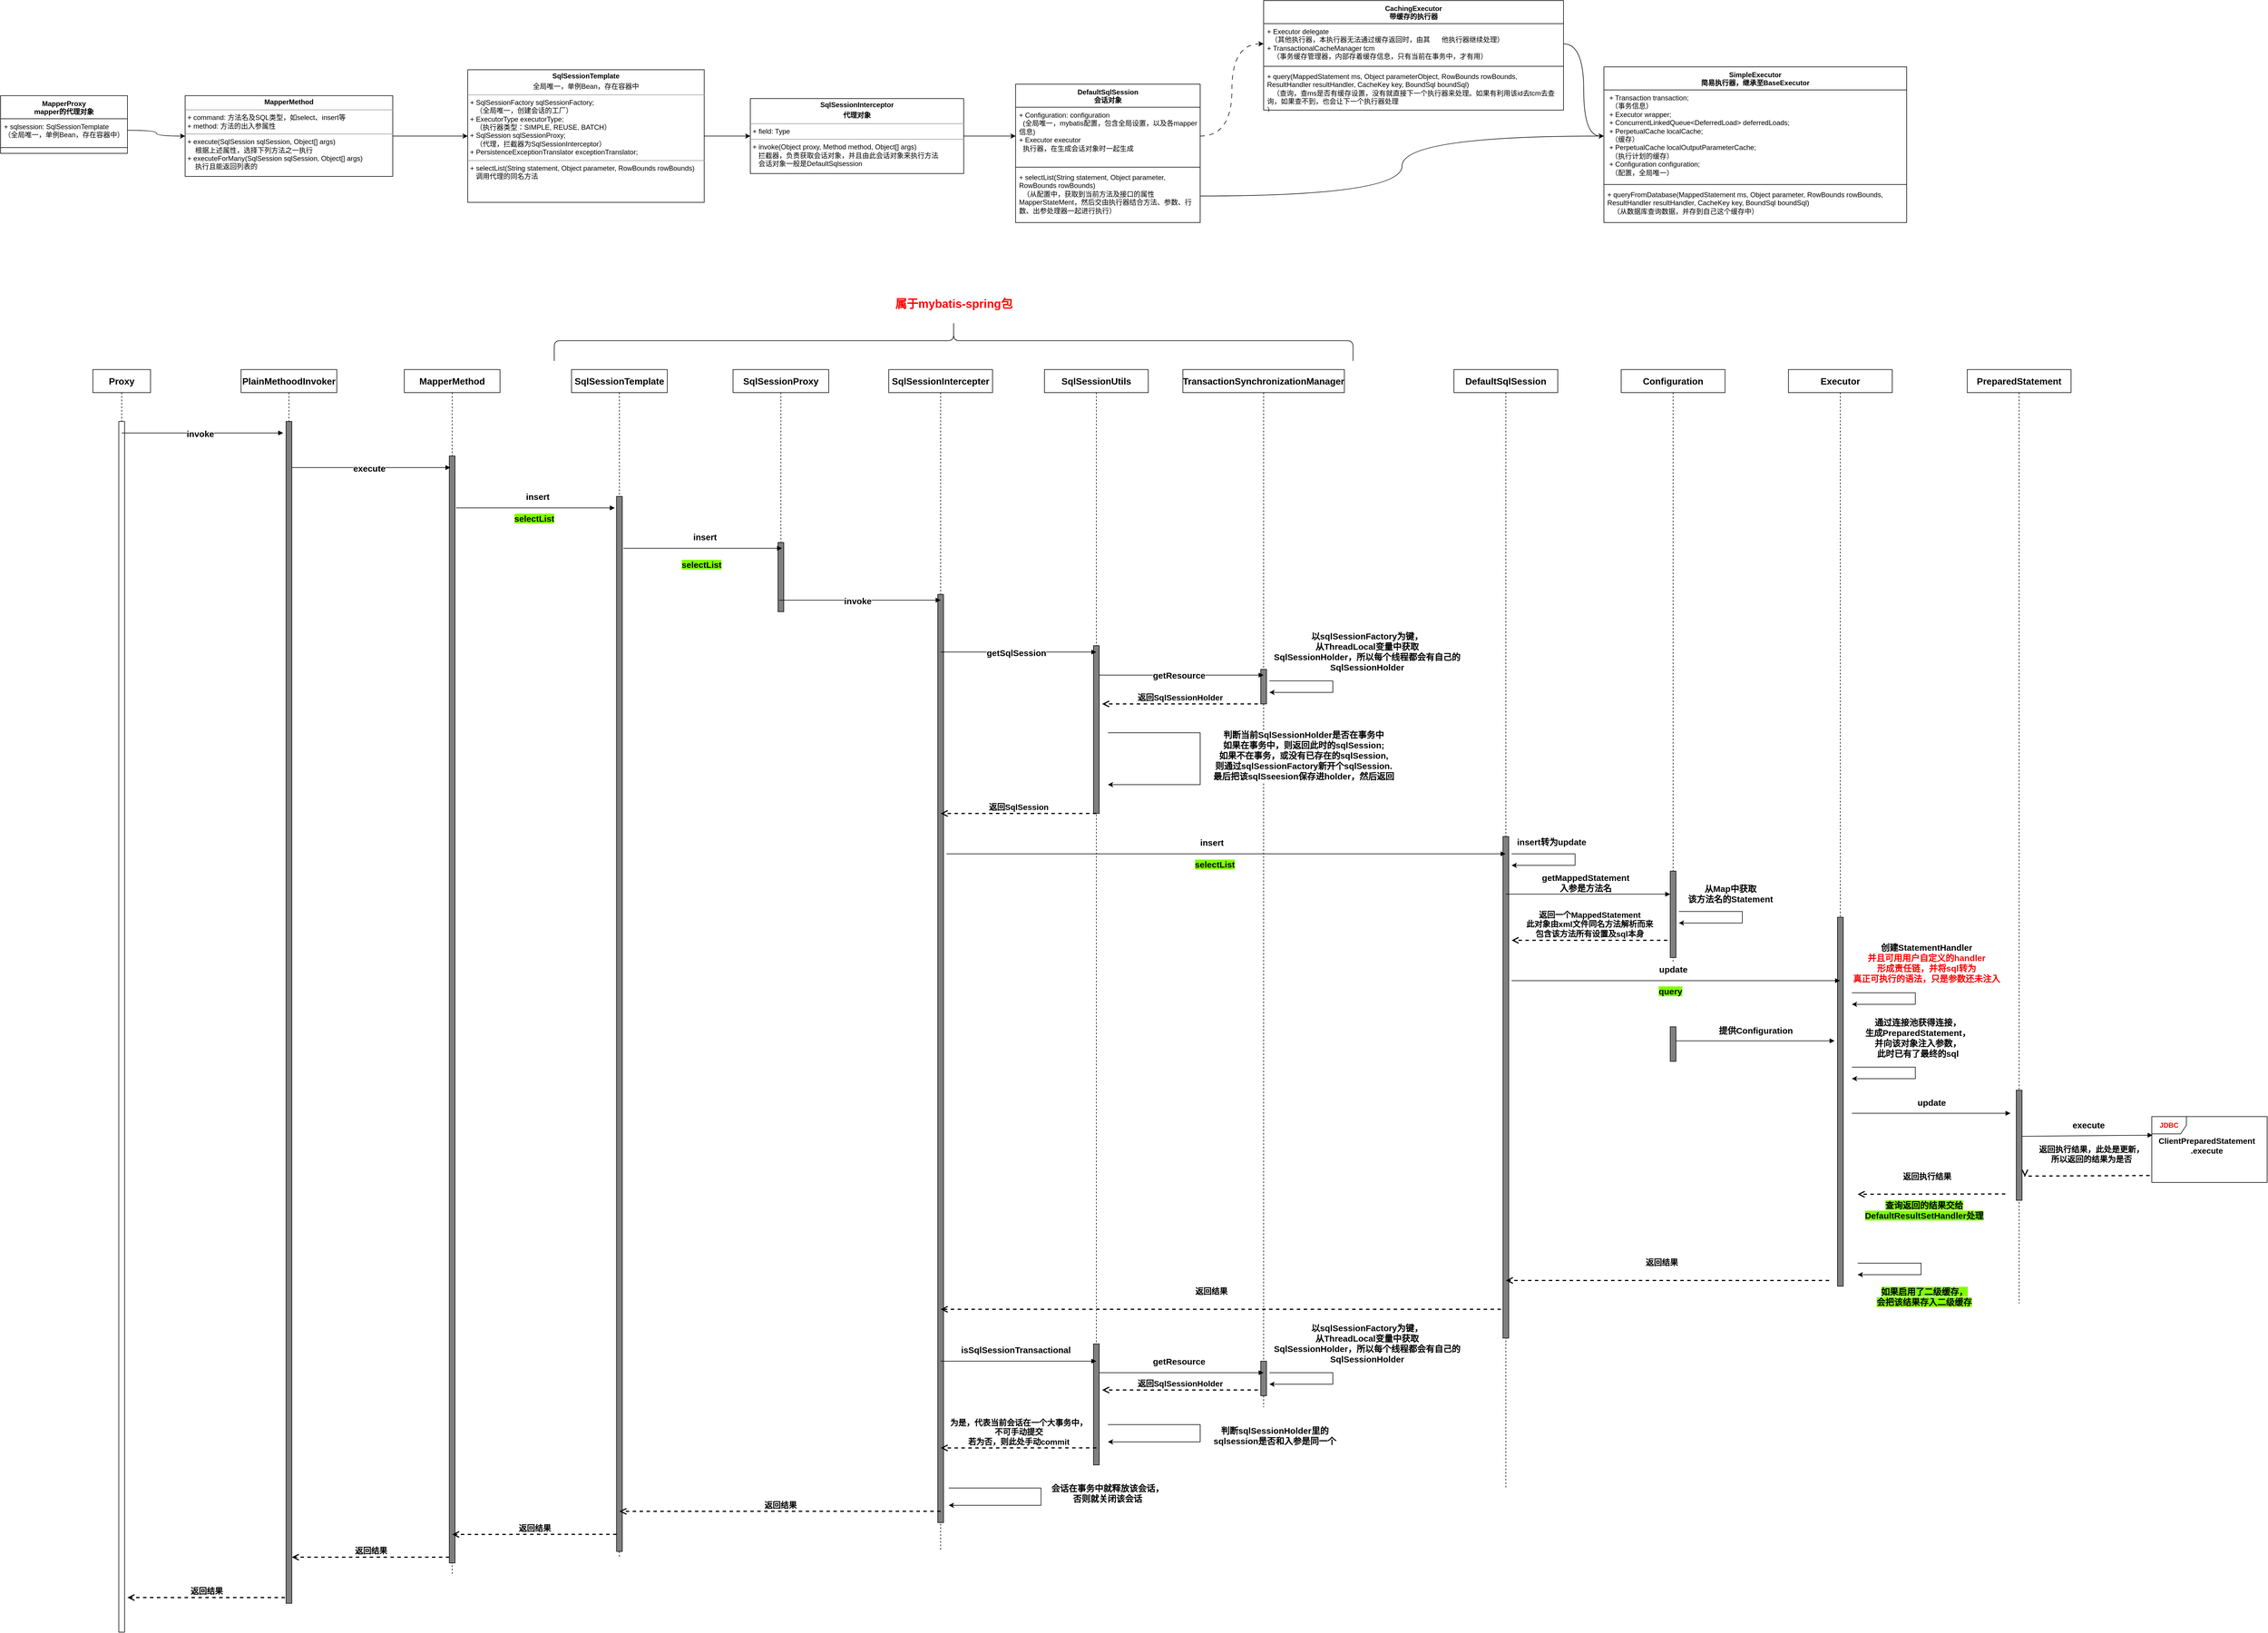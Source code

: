<mxfile version="21.3.8" type="github">
  <diagram name="第 1 页" id="XxPduqaY6AvRVAXRVLeT">
    <mxGraphModel dx="3695" dy="2765" grid="1" gridSize="10" guides="1" tooltips="1" connect="1" arrows="1" fold="1" page="1" pageScale="1" pageWidth="827" pageHeight="1169" math="0" shadow="0">
      <root>
        <mxCell id="0" />
        <mxCell id="1" parent="0" />
        <mxCell id="k7U_-NwJ5NO1i_bqe0lr-13" style="edgeStyle=orthogonalEdgeStyle;rounded=0;orthogonalLoop=1;jettySize=auto;html=1;exitX=1;exitY=0.5;exitDx=0;exitDy=0;entryX=0;entryY=0.5;entryDx=0;entryDy=0;" parent="1" edge="1">
          <mxGeometry relative="1" as="geometry">
            <mxPoint x="2100" y="480" as="targetPoint" />
          </mxGeometry>
        </mxCell>
        <mxCell id="k7U_-NwJ5NO1i_bqe0lr-15" value="MapperProxy&lt;br&gt;mapper的代理对象" style="swimlane;fontStyle=1;align=center;verticalAlign=top;childLayout=stackLayout;horizontal=1;startSize=40;horizontalStack=0;resizeParent=1;resizeParentMax=0;resizeLast=0;collapsible=1;marginBottom=0;whiteSpace=wrap;html=1;" parent="1" vertex="1">
          <mxGeometry x="-150" y="95" width="220" height="100" as="geometry" />
        </mxCell>
        <mxCell id="k7U_-NwJ5NO1i_bqe0lr-16" value="+ sqlsession:&amp;nbsp;SqlSessionTemplate&lt;br&gt;（全局唯一，单例Bean，存在容器中）" style="text;strokeColor=none;fillColor=none;align=left;verticalAlign=top;spacingLeft=4;spacingRight=4;overflow=hidden;rotatable=0;points=[[0,0.5],[1,0.5]];portConstraint=eastwest;whiteSpace=wrap;html=1;" parent="k7U_-NwJ5NO1i_bqe0lr-15" vertex="1">
          <mxGeometry y="40" width="220" height="40" as="geometry" />
        </mxCell>
        <mxCell id="k7U_-NwJ5NO1i_bqe0lr-17" value="" style="line;strokeWidth=1;fillColor=none;align=left;verticalAlign=middle;spacingTop=-1;spacingLeft=3;spacingRight=3;rotatable=0;labelPosition=right;points=[];portConstraint=eastwest;strokeColor=inherit;" parent="k7U_-NwJ5NO1i_bqe0lr-15" vertex="1">
          <mxGeometry y="80" width="220" height="20" as="geometry" />
        </mxCell>
        <mxCell id="ylb18Ezix_Vyf_NCrJ4i-3" style="edgeStyle=orthogonalEdgeStyle;rounded=0;orthogonalLoop=1;jettySize=auto;html=1;exitX=1;exitY=0.5;exitDx=0;exitDy=0;entryX=0;entryY=0.5;entryDx=0;entryDy=0;curved=1;" parent="1" source="k7U_-NwJ5NO1i_bqe0lr-25" target="k7U_-NwJ5NO1i_bqe0lr-26" edge="1">
          <mxGeometry relative="1" as="geometry" />
        </mxCell>
        <mxCell id="k7U_-NwJ5NO1i_bqe0lr-25" value="&lt;p style=&quot;margin:0px;margin-top:4px;text-align:center;&quot;&gt;&lt;b&gt;MapperMethod&lt;/b&gt;&lt;br&gt;&lt;/p&gt;&lt;hr size=&quot;1&quot;&gt;&lt;p style=&quot;margin:0px;margin-left:4px;&quot;&gt;&lt;span style=&quot;background-color: initial;&quot;&gt;+ command: 方法名及SQL类型，如select、insert等&lt;/span&gt;&lt;br&gt;&lt;/p&gt;&lt;p style=&quot;margin:0px;margin-left:4px;&quot;&gt;&lt;span style=&quot;background-color: initial;&quot;&gt;+ method: 方法的出入参属性&lt;/span&gt;&lt;/p&gt;&lt;hr size=&quot;1&quot;&gt;&lt;p style=&quot;margin:0px;margin-left:4px;&quot;&gt;+ execute(SqlSession sqlSession, Object[] args)&lt;/p&gt;&lt;p style=&quot;margin:0px;margin-left:4px;&quot;&gt;&amp;nbsp; &amp;nbsp; 根据上述属性，选择下列方法之一执行&lt;/p&gt;&lt;p style=&quot;margin:0px;margin-left:4px;&quot;&gt;+&amp;nbsp;executeForMany(SqlSession sqlSession, Object[] args)&lt;/p&gt;&lt;p style=&quot;margin:0px;margin-left:4px;&quot;&gt;&amp;nbsp; &amp;nbsp; 执行且能返回列表的&lt;/p&gt;" style="verticalAlign=top;align=left;overflow=fill;fontSize=12;fontFamily=Helvetica;html=1;whiteSpace=wrap;" parent="1" vertex="1">
          <mxGeometry x="170" y="95" width="360" height="140" as="geometry" />
        </mxCell>
        <mxCell id="ylb18Ezix_Vyf_NCrJ4i-4" style="edgeStyle=orthogonalEdgeStyle;rounded=0;orthogonalLoop=1;jettySize=auto;html=1;exitX=1;exitY=0.5;exitDx=0;exitDy=0;entryX=0;entryY=0.5;entryDx=0;entryDy=0;" parent="1" source="k7U_-NwJ5NO1i_bqe0lr-26" target="k7U_-NwJ5NO1i_bqe0lr-31" edge="1">
          <mxGeometry relative="1" as="geometry" />
        </mxCell>
        <mxCell id="k7U_-NwJ5NO1i_bqe0lr-26" value="&lt;p style=&quot;margin:0px;margin-top:4px;text-align:center;&quot;&gt;&lt;b&gt;SqlSessionTemplate&lt;/b&gt;&lt;br&gt;&lt;/p&gt;&lt;p style=&quot;margin:0px;margin-top:4px;text-align:center;&quot;&gt;全局唯一，单例Bean，存在容器中&lt;b&gt;&lt;br&gt;&lt;/b&gt;&lt;/p&gt;&lt;hr size=&quot;1&quot;&gt;&lt;p style=&quot;margin:0px;margin-left:4px;&quot;&gt;+ SqlSessionFactory sqlSessionFactory;&lt;/p&gt;&lt;p style=&quot;margin:0px;margin-left:4px;&quot;&gt;&amp;nbsp; &amp;nbsp;（全局唯一，创建会话的工厂）&lt;/p&gt;&lt;p style=&quot;margin:0px;margin-left:4px;&quot;&gt;+ ExecutorType executorType;&lt;/p&gt;&lt;p style=&quot;margin:0px;margin-left:4px;&quot;&gt;&amp;nbsp; &amp;nbsp;（执行器类型：SIMPLE, REUSE, BATCH）&lt;/p&gt;&lt;p style=&quot;margin:0px;margin-left:4px;&quot;&gt;+ SqlSession sqlSessionProxy;&lt;/p&gt;&lt;p style=&quot;margin:0px;margin-left:4px;&quot;&gt;&amp;nbsp; &amp;nbsp;（代理，拦截器为SqlSessionInterceptor）&lt;/p&gt;&lt;p style=&quot;margin:0px;margin-left:4px;&quot;&gt;+ PersistenceExceptionTranslator exceptionTranslator;&lt;/p&gt;&lt;hr size=&quot;1&quot;&gt;&lt;p style=&quot;margin:0px;margin-left:4px;&quot;&gt;+ selectList(String statement, Object parameter, RowBounds rowBounds)&lt;/p&gt;&lt;p style=&quot;margin:0px;margin-left:4px;&quot;&gt;&amp;nbsp; &amp;nbsp;调用代理的同名方法&lt;/p&gt;" style="verticalAlign=top;align=left;overflow=fill;fontSize=12;fontFamily=Helvetica;html=1;whiteSpace=wrap;" parent="1" vertex="1">
          <mxGeometry x="660" y="50" width="410" height="230" as="geometry" />
        </mxCell>
        <mxCell id="ylb18Ezix_Vyf_NCrJ4i-5" style="edgeStyle=orthogonalEdgeStyle;rounded=0;orthogonalLoop=1;jettySize=auto;html=1;exitX=1;exitY=0.5;exitDx=0;exitDy=0;" parent="1" source="k7U_-NwJ5NO1i_bqe0lr-31" target="k7U_-NwJ5NO1i_bqe0lr-33" edge="1">
          <mxGeometry relative="1" as="geometry" />
        </mxCell>
        <mxCell id="k7U_-NwJ5NO1i_bqe0lr-31" value="&lt;p style=&quot;margin:0px;margin-top:4px;text-align:center;&quot;&gt;&lt;b&gt;SqlSessionInterceptor&lt;/b&gt;&lt;br&gt;&lt;/p&gt;&lt;p style=&quot;margin:0px;margin-top:4px;text-align:center;&quot;&gt;&lt;b&gt;代理对象&lt;/b&gt;&lt;/p&gt;&lt;hr size=&quot;1&quot;&gt;&lt;p style=&quot;margin:0px;margin-left:4px;&quot;&gt;+ field: Type&lt;/p&gt;&lt;hr size=&quot;1&quot;&gt;&lt;p style=&quot;margin:0px;margin-left:4px;&quot;&gt;+ invoke(Object proxy, Method method, Object[] args)&lt;/p&gt;&lt;p style=&quot;margin:0px;margin-left:4px;&quot;&gt;&amp;nbsp; &amp;nbsp;拦截器，负责获取会话对象，并且由此会话对象来执行方法&lt;/p&gt;&lt;p style=&quot;margin:0px;margin-left:4px;&quot;&gt;&amp;nbsp; &amp;nbsp;会话对象一般是DefaultSqlsession&lt;/p&gt;" style="verticalAlign=top;align=left;overflow=fill;fontSize=12;fontFamily=Helvetica;html=1;whiteSpace=wrap;" parent="1" vertex="1">
          <mxGeometry x="1150" y="100" width="370" height="130" as="geometry" />
        </mxCell>
        <mxCell id="k7U_-NwJ5NO1i_bqe0lr-32" value="DefaultSqlSession&lt;br&gt;会话对象" style="swimlane;fontStyle=1;align=center;verticalAlign=top;childLayout=stackLayout;horizontal=1;startSize=40;horizontalStack=0;resizeParent=1;resizeParentMax=0;resizeLast=0;collapsible=1;marginBottom=0;whiteSpace=wrap;html=1;" parent="1" vertex="1">
          <mxGeometry x="1610" y="75" width="320" height="240" as="geometry" />
        </mxCell>
        <mxCell id="k7U_-NwJ5NO1i_bqe0lr-33" value="+ Configuration: configuration&lt;br&gt;&amp;nbsp; (全局唯一，mybatis配置，包含全局设置，以及各mapper 信息)&lt;br&gt;+&amp;nbsp;Executor executor&lt;br&gt;&amp;nbsp; 执行器，在生成会话对象时一起生成" style="text;strokeColor=none;fillColor=none;align=left;verticalAlign=top;spacingLeft=4;spacingRight=4;overflow=hidden;rotatable=0;points=[[0,0.5],[1,0.5]];portConstraint=eastwest;whiteSpace=wrap;html=1;" parent="k7U_-NwJ5NO1i_bqe0lr-32" vertex="1">
          <mxGeometry y="40" width="320" height="100" as="geometry" />
        </mxCell>
        <mxCell id="k7U_-NwJ5NO1i_bqe0lr-34" value="" style="line;strokeWidth=1;fillColor=none;align=left;verticalAlign=middle;spacingTop=-1;spacingLeft=3;spacingRight=3;rotatable=0;labelPosition=right;points=[];portConstraint=eastwest;strokeColor=inherit;" parent="k7U_-NwJ5NO1i_bqe0lr-32" vertex="1">
          <mxGeometry y="140" width="320" height="8" as="geometry" />
        </mxCell>
        <mxCell id="k7U_-NwJ5NO1i_bqe0lr-35" value="+ selectList(String statement, Object parameter, RowBounds rowBounds)&lt;br&gt;&amp;nbsp; （从配置中，获取到当前方法及接口的属性MapperStateMent，然后交由执行器结合方法、参数、行数、出参处理器一起进行执行）" style="text;strokeColor=none;fillColor=none;align=left;verticalAlign=top;spacingLeft=4;spacingRight=4;overflow=hidden;rotatable=0;points=[[0,0.5],[1,0.5]];portConstraint=eastwest;whiteSpace=wrap;html=1;" parent="k7U_-NwJ5NO1i_bqe0lr-32" vertex="1">
          <mxGeometry y="148" width="320" height="92" as="geometry" />
        </mxCell>
        <mxCell id="k7U_-NwJ5NO1i_bqe0lr-36" value="CachingExecutor&lt;br&gt;带缓存的执行器" style="swimlane;fontStyle=1;align=center;verticalAlign=top;childLayout=stackLayout;horizontal=1;startSize=40;horizontalStack=0;resizeParent=1;resizeParentMax=0;resizeLast=0;collapsible=1;marginBottom=0;whiteSpace=wrap;html=1;" parent="1" vertex="1">
          <mxGeometry x="2040" y="-70" width="520" height="190" as="geometry" />
        </mxCell>
        <mxCell id="k7U_-NwJ5NO1i_bqe0lr-37" value="+ Executor delegate&lt;br&gt;&amp;nbsp; （其他执行器，本执行器无法通过缓存返回时，由其&amp;nbsp; &amp;nbsp; &amp;nbsp; 他执行器继续处理）&lt;br&gt;+&amp;nbsp;TransactionalCacheManager tcm&lt;br&gt;&amp;nbsp; &amp;nbsp;（事务缓存管理器，内部存着缓存信息，只有当前在事务中，才有用）" style="text;strokeColor=none;fillColor=none;align=left;verticalAlign=top;spacingLeft=4;spacingRight=4;overflow=hidden;rotatable=0;points=[[0,0.5],[1,0.5]];portConstraint=eastwest;whiteSpace=wrap;html=1;" parent="k7U_-NwJ5NO1i_bqe0lr-36" vertex="1">
          <mxGeometry y="40" width="520" height="70" as="geometry" />
        </mxCell>
        <mxCell id="k7U_-NwJ5NO1i_bqe0lr-38" value="" style="line;strokeWidth=1;fillColor=none;align=left;verticalAlign=middle;spacingTop=-1;spacingLeft=3;spacingRight=3;rotatable=0;labelPosition=right;points=[];portConstraint=eastwest;strokeColor=inherit;" parent="k7U_-NwJ5NO1i_bqe0lr-36" vertex="1">
          <mxGeometry y="110" width="520" height="8" as="geometry" />
        </mxCell>
        <mxCell id="k7U_-NwJ5NO1i_bqe0lr-39" value="+ query(MappedStatement ms, Object parameterObject, RowBounds rowBounds, ResultHandler resultHandler, CacheKey key, BoundSql boundSql)&lt;br&gt;&amp;nbsp; &amp;nbsp;（查询，查ms是否有缓存设置，没有就直接下一个执行器来处理。如果有利用该id去tcm去查询，如果查不到，也会让下一个执行器处理&lt;br&gt;）" style="text;strokeColor=none;fillColor=none;align=left;verticalAlign=top;spacingLeft=4;spacingRight=4;overflow=hidden;rotatable=0;points=[[0,0.5],[1,0.5]];portConstraint=eastwest;whiteSpace=wrap;html=1;" parent="k7U_-NwJ5NO1i_bqe0lr-36" vertex="1">
          <mxGeometry y="118" width="520" height="72" as="geometry" />
        </mxCell>
        <mxCell id="k7U_-NwJ5NO1i_bqe0lr-40" value="SimpleExecutor&lt;br&gt;简易执行器，继承至BaseExecutor" style="swimlane;fontStyle=1;align=center;verticalAlign=top;childLayout=stackLayout;horizontal=1;startSize=40;horizontalStack=0;resizeParent=1;resizeParentMax=0;resizeLast=0;collapsible=1;marginBottom=0;whiteSpace=wrap;html=1;" parent="1" vertex="1">
          <mxGeometry x="2630" y="45" width="525" height="270" as="geometry" />
        </mxCell>
        <mxCell id="k7U_-NwJ5NO1i_bqe0lr-41" value="&lt;div&gt;&amp;nbsp;+ Transaction transaction;&lt;/div&gt;&lt;div&gt;&amp;nbsp; （事务信息）&lt;/div&gt;&lt;div&gt;&amp;nbsp;+ Executor wrapper;&lt;/div&gt;&lt;div&gt;&amp;nbsp;+ ConcurrentLinkedQueue&amp;lt;DeferredLoad&amp;gt; deferredLoads;&lt;/div&gt;&lt;div&gt;&amp;nbsp;+ PerpetualCache localCache;&lt;/div&gt;&lt;div&gt;&amp;nbsp; （缓存）&lt;/div&gt;&lt;div&gt;&amp;nbsp;+ PerpetualCache localOutputParameterCache;&lt;/div&gt;&lt;div&gt;&amp;nbsp; （执行计划的缓存）&lt;/div&gt;&lt;div&gt;&amp;nbsp;+ Configuration configuration;&lt;/div&gt;&lt;div&gt;&amp;nbsp; （配置，全局唯一）&lt;/div&gt;" style="text;strokeColor=none;fillColor=none;align=left;verticalAlign=top;spacingLeft=4;spacingRight=4;overflow=hidden;rotatable=0;points=[[0,0.5],[1,0.5]];portConstraint=eastwest;whiteSpace=wrap;html=1;" parent="k7U_-NwJ5NO1i_bqe0lr-40" vertex="1">
          <mxGeometry y="40" width="525" height="160" as="geometry" />
        </mxCell>
        <mxCell id="k7U_-NwJ5NO1i_bqe0lr-42" value="" style="line;strokeWidth=1;fillColor=none;align=left;verticalAlign=middle;spacingTop=-1;spacingLeft=3;spacingRight=3;rotatable=0;labelPosition=right;points=[];portConstraint=eastwest;strokeColor=inherit;" parent="k7U_-NwJ5NO1i_bqe0lr-40" vertex="1">
          <mxGeometry y="200" width="525" height="8" as="geometry" />
        </mxCell>
        <mxCell id="k7U_-NwJ5NO1i_bqe0lr-43" value="+ queryFromDatabase(MappedStatement ms, Object parameter, RowBounds rowBounds, ResultHandler resultHandler, CacheKey key, BoundSql boundSql)&lt;br&gt;&amp;nbsp; &amp;nbsp;（从数据库查询数据，并存到自己这个缓存中）" style="text;strokeColor=none;fillColor=none;align=left;verticalAlign=top;spacingLeft=4;spacingRight=4;overflow=hidden;rotatable=0;points=[[0,0.5],[1,0.5]];portConstraint=eastwest;whiteSpace=wrap;html=1;" parent="k7U_-NwJ5NO1i_bqe0lr-40" vertex="1">
          <mxGeometry y="208" width="525" height="62" as="geometry" />
        </mxCell>
        <mxCell id="qiZOSL3Y7ibra8DdlLck-3" style="edgeStyle=orthogonalEdgeStyle;rounded=0;orthogonalLoop=1;jettySize=auto;html=1;exitX=1;exitY=0.5;exitDx=0;exitDy=0;entryX=0;entryY=0.5;entryDx=0;entryDy=0;curved=1;dashed=1;dashPattern=8 8;" parent="1" source="k7U_-NwJ5NO1i_bqe0lr-33" target="k7U_-NwJ5NO1i_bqe0lr-37" edge="1">
          <mxGeometry relative="1" as="geometry" />
        </mxCell>
        <mxCell id="qiZOSL3Y7ibra8DdlLck-4" style="edgeStyle=orthogonalEdgeStyle;rounded=0;orthogonalLoop=1;jettySize=auto;html=1;exitX=1;exitY=0.5;exitDx=0;exitDy=0;entryX=0;entryY=0.5;entryDx=0;entryDy=0;curved=1;" parent="1" source="k7U_-NwJ5NO1i_bqe0lr-37" target="k7U_-NwJ5NO1i_bqe0lr-41" edge="1">
          <mxGeometry relative="1" as="geometry" />
        </mxCell>
        <mxCell id="qiZOSL3Y7ibra8DdlLck-5" style="edgeStyle=orthogonalEdgeStyle;rounded=0;orthogonalLoop=1;jettySize=auto;html=1;exitX=1;exitY=0.5;exitDx=0;exitDy=0;entryX=0;entryY=0.5;entryDx=0;entryDy=0;curved=1;" parent="1" source="k7U_-NwJ5NO1i_bqe0lr-35" target="k7U_-NwJ5NO1i_bqe0lr-41" edge="1">
          <mxGeometry relative="1" as="geometry" />
        </mxCell>
        <mxCell id="ylb18Ezix_Vyf_NCrJ4i-2" style="edgeStyle=orthogonalEdgeStyle;rounded=0;orthogonalLoop=1;jettySize=auto;html=1;exitX=1;exitY=0.5;exitDx=0;exitDy=0;curved=1;" parent="1" source="k7U_-NwJ5NO1i_bqe0lr-16" target="k7U_-NwJ5NO1i_bqe0lr-25" edge="1">
          <mxGeometry relative="1" as="geometry" />
        </mxCell>
        <mxCell id="okTU5aBYXH2kTemt8B79-8" value="&lt;font style=&quot;font-size: 16px;&quot;&gt;&lt;b&gt;PlainMethoodInvoker&lt;/b&gt;&lt;/font&gt;" style="shape=umlLifeline;perimeter=lifelinePerimeter;whiteSpace=wrap;html=1;container=1;dropTarget=0;collapsible=0;recursiveResize=0;outlineConnect=0;portConstraint=eastwest;newEdgeStyle={&quot;edgeStyle&quot;:&quot;elbowEdgeStyle&quot;,&quot;elbow&quot;:&quot;vertical&quot;,&quot;curved&quot;:0,&quot;rounded&quot;:0};" vertex="1" parent="1">
          <mxGeometry x="267" y="570" width="166" height="2140" as="geometry" />
        </mxCell>
        <mxCell id="okTU5aBYXH2kTemt8B79-9" value="" style="html=1;points=[];perimeter=orthogonalPerimeter;outlineConnect=0;targetShapes=umlLifeline;portConstraint=eastwest;newEdgeStyle={&quot;edgeStyle&quot;:&quot;elbowEdgeStyle&quot;,&quot;elbow&quot;:&quot;vertical&quot;,&quot;curved&quot;:0,&quot;rounded&quot;:0};fillColor=#808080;" vertex="1" parent="okTU5aBYXH2kTemt8B79-8">
          <mxGeometry x="78" y="90" width="10" height="2050" as="geometry" />
        </mxCell>
        <mxCell id="okTU5aBYXH2kTemt8B79-10" value="&lt;b&gt;&lt;font style=&quot;font-size: 16px;&quot;&gt;Proxy&lt;/font&gt;&lt;/b&gt;" style="shape=umlLifeline;perimeter=lifelinePerimeter;whiteSpace=wrap;html=1;container=1;dropTarget=0;collapsible=0;recursiveResize=0;outlineConnect=0;portConstraint=eastwest;newEdgeStyle={&quot;edgeStyle&quot;:&quot;elbowEdgeStyle&quot;,&quot;elbow&quot;:&quot;vertical&quot;,&quot;curved&quot;:0,&quot;rounded&quot;:0};" vertex="1" parent="1">
          <mxGeometry x="10" y="570" width="100" height="2190" as="geometry" />
        </mxCell>
        <mxCell id="okTU5aBYXH2kTemt8B79-11" value="" style="html=1;points=[];perimeter=orthogonalPerimeter;outlineConnect=0;targetShapes=umlLifeline;portConstraint=eastwest;newEdgeStyle={&quot;edgeStyle&quot;:&quot;elbowEdgeStyle&quot;,&quot;elbow&quot;:&quot;vertical&quot;,&quot;curved&quot;:0,&quot;rounded&quot;:0};" vertex="1" parent="okTU5aBYXH2kTemt8B79-10">
          <mxGeometry x="45" y="90" width="10" height="2100" as="geometry" />
        </mxCell>
        <mxCell id="okTU5aBYXH2kTemt8B79-12" value="" style="html=1;verticalAlign=bottom;labelBackgroundColor=none;endArrow=block;endFill=1;rounded=0;fontSize=15;" edge="1" parent="1">
          <mxGeometry width="160" relative="1" as="geometry">
            <mxPoint x="60" y="680" as="sourcePoint" />
            <mxPoint x="340" y="680" as="targetPoint" />
          </mxGeometry>
        </mxCell>
        <mxCell id="okTU5aBYXH2kTemt8B79-13" value="invoke" style="edgeLabel;html=1;align=center;verticalAlign=middle;resizable=0;points=[];fontSize=15;fontStyle=1" vertex="1" connectable="0" parent="okTU5aBYXH2kTemt8B79-12">
          <mxGeometry x="-0.074" y="-1" relative="1" as="geometry">
            <mxPoint x="6" as="offset" />
          </mxGeometry>
        </mxCell>
        <mxCell id="okTU5aBYXH2kTemt8B79-14" value="&lt;font style=&quot;font-size: 16px;&quot;&gt;&lt;b&gt;MapperMethod&lt;/b&gt;&lt;/font&gt;" style="shape=umlLifeline;perimeter=lifelinePerimeter;whiteSpace=wrap;html=1;container=1;dropTarget=0;collapsible=0;recursiveResize=0;outlineConnect=0;portConstraint=eastwest;newEdgeStyle={&quot;edgeStyle&quot;:&quot;elbowEdgeStyle&quot;,&quot;elbow&quot;:&quot;vertical&quot;,&quot;curved&quot;:0,&quot;rounded&quot;:0};" vertex="1" parent="1">
          <mxGeometry x="550" y="570" width="166" height="2090" as="geometry" />
        </mxCell>
        <mxCell id="okTU5aBYXH2kTemt8B79-15" value="" style="html=1;points=[];perimeter=orthogonalPerimeter;outlineConnect=0;targetShapes=umlLifeline;portConstraint=eastwest;newEdgeStyle={&quot;edgeStyle&quot;:&quot;elbowEdgeStyle&quot;,&quot;elbow&quot;:&quot;vertical&quot;,&quot;curved&quot;:0,&quot;rounded&quot;:0};fillColor=#808080;" vertex="1" parent="okTU5aBYXH2kTemt8B79-14">
          <mxGeometry x="78" y="150" width="10" height="1920" as="geometry" />
        </mxCell>
        <mxCell id="okTU5aBYXH2kTemt8B79-16" value="" style="html=1;verticalAlign=bottom;labelBackgroundColor=none;endArrow=block;endFill=1;rounded=0;fontSize=15;" edge="1" parent="1">
          <mxGeometry width="160" relative="1" as="geometry">
            <mxPoint x="355" y="740" as="sourcePoint" />
            <mxPoint x="630" y="740" as="targetPoint" />
          </mxGeometry>
        </mxCell>
        <mxCell id="okTU5aBYXH2kTemt8B79-17" value="execute" style="edgeLabel;html=1;align=center;verticalAlign=middle;resizable=0;points=[];fontSize=15;fontStyle=1" vertex="1" connectable="0" parent="okTU5aBYXH2kTemt8B79-16">
          <mxGeometry x="-0.074" y="-1" relative="1" as="geometry">
            <mxPoint x="6" as="offset" />
          </mxGeometry>
        </mxCell>
        <mxCell id="okTU5aBYXH2kTemt8B79-18" value="&lt;font style=&quot;font-size: 16px;&quot;&gt;&lt;b&gt;SqlSessionTemplate&lt;/b&gt;&lt;/font&gt;" style="shape=umlLifeline;perimeter=lifelinePerimeter;whiteSpace=wrap;html=1;container=1;dropTarget=0;collapsible=0;recursiveResize=0;outlineConnect=0;portConstraint=eastwest;newEdgeStyle={&quot;edgeStyle&quot;:&quot;elbowEdgeStyle&quot;,&quot;elbow&quot;:&quot;vertical&quot;,&quot;curved&quot;:0,&quot;rounded&quot;:0};" vertex="1" parent="1">
          <mxGeometry x="840" y="570" width="166" height="2060" as="geometry" />
        </mxCell>
        <mxCell id="okTU5aBYXH2kTemt8B79-19" value="" style="html=1;points=[];perimeter=orthogonalPerimeter;outlineConnect=0;targetShapes=umlLifeline;portConstraint=eastwest;newEdgeStyle={&quot;edgeStyle&quot;:&quot;elbowEdgeStyle&quot;,&quot;elbow&quot;:&quot;vertical&quot;,&quot;curved&quot;:0,&quot;rounded&quot;:0};fillColor=#808080;" vertex="1" parent="okTU5aBYXH2kTemt8B79-18">
          <mxGeometry x="78" y="220" width="10" height="1830" as="geometry" />
        </mxCell>
        <mxCell id="okTU5aBYXH2kTemt8B79-20" value="" style="html=1;verticalAlign=bottom;labelBackgroundColor=none;endArrow=block;endFill=1;rounded=0;fontSize=15;" edge="1" parent="1">
          <mxGeometry width="160" relative="1" as="geometry">
            <mxPoint x="640" y="810" as="sourcePoint" />
            <mxPoint x="915" y="810" as="targetPoint" />
          </mxGeometry>
        </mxCell>
        <mxCell id="okTU5aBYXH2kTemt8B79-21" value="insert" style="edgeLabel;html=1;align=center;verticalAlign=middle;resizable=0;points=[];fontSize=15;fontStyle=1" vertex="1" connectable="0" parent="okTU5aBYXH2kTemt8B79-20">
          <mxGeometry x="-0.074" y="-1" relative="1" as="geometry">
            <mxPoint x="13" y="-21" as="offset" />
          </mxGeometry>
        </mxCell>
        <mxCell id="okTU5aBYXH2kTemt8B79-22" value="&lt;font style=&quot;font-size: 16px;&quot;&gt;&lt;b&gt;SqlSessionProxy&lt;/b&gt;&lt;/font&gt;" style="shape=umlLifeline;perimeter=lifelinePerimeter;whiteSpace=wrap;html=1;container=1;dropTarget=0;collapsible=0;recursiveResize=0;outlineConnect=0;portConstraint=eastwest;newEdgeStyle={&quot;edgeStyle&quot;:&quot;elbowEdgeStyle&quot;,&quot;elbow&quot;:&quot;vertical&quot;,&quot;curved&quot;:0,&quot;rounded&quot;:0};" vertex="1" parent="1">
          <mxGeometry x="1120" y="570" width="166" height="420" as="geometry" />
        </mxCell>
        <mxCell id="okTU5aBYXH2kTemt8B79-23" value="" style="html=1;points=[];perimeter=orthogonalPerimeter;outlineConnect=0;targetShapes=umlLifeline;portConstraint=eastwest;newEdgeStyle={&quot;edgeStyle&quot;:&quot;elbowEdgeStyle&quot;,&quot;elbow&quot;:&quot;vertical&quot;,&quot;curved&quot;:0,&quot;rounded&quot;:0};fillColor=#808080;" vertex="1" parent="okTU5aBYXH2kTemt8B79-22">
          <mxGeometry x="78" y="300" width="10" height="120" as="geometry" />
        </mxCell>
        <mxCell id="okTU5aBYXH2kTemt8B79-24" value="" style="html=1;verticalAlign=bottom;labelBackgroundColor=none;endArrow=block;endFill=1;rounded=0;fontSize=15;" edge="1" parent="1">
          <mxGeometry width="160" relative="1" as="geometry">
            <mxPoint x="930" y="880" as="sourcePoint" />
            <mxPoint x="1205" y="880" as="targetPoint" />
          </mxGeometry>
        </mxCell>
        <mxCell id="okTU5aBYXH2kTemt8B79-25" value="insert" style="edgeLabel;html=1;align=center;verticalAlign=middle;resizable=0;points=[];fontSize=15;fontStyle=1" vertex="1" connectable="0" parent="okTU5aBYXH2kTemt8B79-24">
          <mxGeometry x="-0.074" y="-1" relative="1" as="geometry">
            <mxPoint x="13" y="-21" as="offset" />
          </mxGeometry>
        </mxCell>
        <mxCell id="okTU5aBYXH2kTemt8B79-26" value="&lt;font style=&quot;font-size: 16px;&quot;&gt;&lt;b&gt;SqlSessionIntercepter&lt;/b&gt;&lt;/font&gt;" style="shape=umlLifeline;perimeter=lifelinePerimeter;whiteSpace=wrap;html=1;container=1;dropTarget=0;collapsible=0;recursiveResize=0;outlineConnect=0;portConstraint=eastwest;newEdgeStyle={&quot;edgeStyle&quot;:&quot;elbowEdgeStyle&quot;,&quot;elbow&quot;:&quot;vertical&quot;,&quot;curved&quot;:0,&quot;rounded&quot;:0};" vertex="1" parent="1">
          <mxGeometry x="1390" y="570" width="180" height="2050" as="geometry" />
        </mxCell>
        <mxCell id="okTU5aBYXH2kTemt8B79-27" value="" style="html=1;points=[];perimeter=orthogonalPerimeter;outlineConnect=0;targetShapes=umlLifeline;portConstraint=eastwest;newEdgeStyle={&quot;edgeStyle&quot;:&quot;elbowEdgeStyle&quot;,&quot;elbow&quot;:&quot;vertical&quot;,&quot;curved&quot;:0,&quot;rounded&quot;:0};fillColor=#808080;" vertex="1" parent="okTU5aBYXH2kTemt8B79-26">
          <mxGeometry x="85" y="390" width="10" height="1610" as="geometry" />
        </mxCell>
        <mxCell id="okTU5aBYXH2kTemt8B79-28" value="" style="html=1;verticalAlign=bottom;labelBackgroundColor=none;endArrow=block;endFill=1;rounded=0;fontSize=15;" edge="1" parent="1">
          <mxGeometry width="160" relative="1" as="geometry">
            <mxPoint x="1200" y="970" as="sourcePoint" />
            <mxPoint x="1480" y="970" as="targetPoint" />
          </mxGeometry>
        </mxCell>
        <mxCell id="okTU5aBYXH2kTemt8B79-29" value="invoke" style="edgeLabel;html=1;align=center;verticalAlign=middle;resizable=0;points=[];fontSize=15;fontStyle=1" vertex="1" connectable="0" parent="okTU5aBYXH2kTemt8B79-28">
          <mxGeometry x="-0.074" y="-1" relative="1" as="geometry">
            <mxPoint x="6" as="offset" />
          </mxGeometry>
        </mxCell>
        <mxCell id="okTU5aBYXH2kTemt8B79-30" value="&lt;font style=&quot;font-size: 16px;&quot;&gt;&lt;b&gt;SqlSessionUtils&lt;/b&gt;&lt;/font&gt;" style="shape=umlLifeline;perimeter=lifelinePerimeter;whiteSpace=wrap;html=1;container=1;dropTarget=0;collapsible=0;recursiveResize=0;outlineConnect=0;portConstraint=eastwest;newEdgeStyle={&quot;edgeStyle&quot;:&quot;elbowEdgeStyle&quot;,&quot;elbow&quot;:&quot;vertical&quot;,&quot;curved&quot;:0,&quot;rounded&quot;:0};" vertex="1" parent="1">
          <mxGeometry x="1660" y="570" width="180" height="1900" as="geometry" />
        </mxCell>
        <mxCell id="okTU5aBYXH2kTemt8B79-31" value="" style="html=1;points=[];perimeter=orthogonalPerimeter;outlineConnect=0;targetShapes=umlLifeline;portConstraint=eastwest;newEdgeStyle={&quot;edgeStyle&quot;:&quot;elbowEdgeStyle&quot;,&quot;elbow&quot;:&quot;vertical&quot;,&quot;curved&quot;:0,&quot;rounded&quot;:0};fillColor=#808080;" vertex="1" parent="okTU5aBYXH2kTemt8B79-30">
          <mxGeometry x="85" y="479" width="10" height="291" as="geometry" />
        </mxCell>
        <mxCell id="okTU5aBYXH2kTemt8B79-95" value="" style="html=1;points=[];perimeter=orthogonalPerimeter;outlineConnect=0;targetShapes=umlLifeline;portConstraint=eastwest;newEdgeStyle={&quot;edgeStyle&quot;:&quot;elbowEdgeStyle&quot;,&quot;elbow&quot;:&quot;vertical&quot;,&quot;curved&quot;:0,&quot;rounded&quot;:0};fillColor=#808080;" vertex="1" parent="okTU5aBYXH2kTemt8B79-30">
          <mxGeometry x="85" y="1690" width="10" height="210" as="geometry" />
        </mxCell>
        <mxCell id="okTU5aBYXH2kTemt8B79-32" value="" style="html=1;verticalAlign=bottom;labelBackgroundColor=none;endArrow=block;endFill=1;rounded=0;fontSize=15;" edge="1" parent="1">
          <mxGeometry width="160" relative="1" as="geometry">
            <mxPoint x="1480" y="1060" as="sourcePoint" />
            <mxPoint x="1750" y="1060" as="targetPoint" />
          </mxGeometry>
        </mxCell>
        <mxCell id="okTU5aBYXH2kTemt8B79-33" value="getSqlSession" style="edgeLabel;html=1;align=center;verticalAlign=middle;resizable=0;points=[];fontSize=15;fontStyle=1" vertex="1" connectable="0" parent="okTU5aBYXH2kTemt8B79-32">
          <mxGeometry x="-0.074" y="-1" relative="1" as="geometry">
            <mxPoint x="6" as="offset" />
          </mxGeometry>
        </mxCell>
        <mxCell id="okTU5aBYXH2kTemt8B79-34" value="&lt;font style=&quot;font-size: 16px;&quot;&gt;&lt;b&gt;TransactionSynchronizationManager&lt;/b&gt;&lt;/font&gt;" style="shape=umlLifeline;perimeter=lifelinePerimeter;whiteSpace=wrap;html=1;container=1;dropTarget=0;collapsible=0;recursiveResize=0;outlineConnect=0;portConstraint=eastwest;newEdgeStyle={&quot;edgeStyle&quot;:&quot;elbowEdgeStyle&quot;,&quot;elbow&quot;:&quot;vertical&quot;,&quot;curved&quot;:0,&quot;rounded&quot;:0};" vertex="1" parent="1">
          <mxGeometry x="1900" y="570" width="280" height="1800" as="geometry" />
        </mxCell>
        <mxCell id="okTU5aBYXH2kTemt8B79-35" value="" style="html=1;points=[];perimeter=orthogonalPerimeter;outlineConnect=0;targetShapes=umlLifeline;portConstraint=eastwest;newEdgeStyle={&quot;edgeStyle&quot;:&quot;elbowEdgeStyle&quot;,&quot;elbow&quot;:&quot;vertical&quot;,&quot;curved&quot;:0,&quot;rounded&quot;:0};fillColor=#808080;" vertex="1" parent="okTU5aBYXH2kTemt8B79-34">
          <mxGeometry x="135" y="520" width="10" height="60" as="geometry" />
        </mxCell>
        <mxCell id="okTU5aBYXH2kTemt8B79-99" value="" style="html=1;points=[];perimeter=orthogonalPerimeter;outlineConnect=0;targetShapes=umlLifeline;portConstraint=eastwest;newEdgeStyle={&quot;edgeStyle&quot;:&quot;elbowEdgeStyle&quot;,&quot;elbow&quot;:&quot;vertical&quot;,&quot;curved&quot;:0,&quot;rounded&quot;:0};fillColor=#808080;" vertex="1" parent="okTU5aBYXH2kTemt8B79-34">
          <mxGeometry x="135" y="1720" width="10" height="60" as="geometry" />
        </mxCell>
        <mxCell id="okTU5aBYXH2kTemt8B79-36" value="" style="html=1;verticalAlign=bottom;labelBackgroundColor=none;endArrow=block;endFill=1;rounded=0;fontSize=15;" edge="1" parent="1" source="okTU5aBYXH2kTemt8B79-31">
          <mxGeometry width="160" relative="1" as="geometry">
            <mxPoint x="1770" y="1100" as="sourcePoint" />
            <mxPoint x="2040" y="1100" as="targetPoint" />
          </mxGeometry>
        </mxCell>
        <mxCell id="okTU5aBYXH2kTemt8B79-37" value="getResource" style="edgeLabel;html=1;align=center;verticalAlign=middle;resizable=0;points=[];fontSize=15;fontStyle=1" vertex="1" connectable="0" parent="okTU5aBYXH2kTemt8B79-36">
          <mxGeometry x="-0.074" y="-1" relative="1" as="geometry">
            <mxPoint x="6" y="-1" as="offset" />
          </mxGeometry>
        </mxCell>
        <mxCell id="okTU5aBYXH2kTemt8B79-40" value="" style="endArrow=classic;html=1;rounded=0;" edge="1" parent="1">
          <mxGeometry width="50" height="50" relative="1" as="geometry">
            <mxPoint x="2050" y="1110" as="sourcePoint" />
            <mxPoint x="2050" y="1130" as="targetPoint" />
            <Array as="points">
              <mxPoint x="2160" y="1110" />
              <mxPoint x="2160" y="1130" />
            </Array>
          </mxGeometry>
        </mxCell>
        <mxCell id="okTU5aBYXH2kTemt8B79-41" value="以sqlSessionFactory为键，&lt;br&gt;从ThreadLocal变量中获取&lt;br&gt;SqlSessionHolder，所以每个线程都会有自己的&lt;br&gt;SqlSessionHolder" style="edgeLabel;html=1;align=center;verticalAlign=middle;resizable=0;points=[];fontSize=15;fontStyle=1" vertex="1" connectable="0" parent="1">
          <mxGeometry x="2200" y="1020" as="geometry">
            <mxPoint x="19" y="39" as="offset" />
          </mxGeometry>
        </mxCell>
        <mxCell id="okTU5aBYXH2kTemt8B79-42" value="&lt;font style=&quot;font-size: 14px;&quot;&gt;&lt;b&gt;返回SqlSessionHolder&lt;/b&gt;&lt;/font&gt;" style="html=1;verticalAlign=bottom;endArrow=open;dashed=1;endSize=8;edgeStyle=elbowEdgeStyle;elbow=vertical;curved=0;rounded=0;fontSize=12;strokeWidth=2;" edge="1" parent="1">
          <mxGeometry relative="1" as="geometry">
            <mxPoint x="2030" y="1150" as="sourcePoint" />
            <mxPoint x="1760" y="1150" as="targetPoint" />
          </mxGeometry>
        </mxCell>
        <mxCell id="okTU5aBYXH2kTemt8B79-44" value="判断当前SqlSessionHolder是否在事务中&lt;br&gt;如果在事务中，则返回此时的sqlSession;&lt;br&gt;如果不在事务，或没有已存在的sqlSession,&lt;br&gt;则通过sqlSessionFactory新开个sqlSession.&lt;br&gt;最后把该sqlSseesion保存进holder，然后返回" style="edgeLabel;html=1;align=center;verticalAlign=middle;resizable=0;points=[];fontSize=15;fontStyle=1" vertex="1" connectable="0" parent="1">
          <mxGeometry x="2090" y="1200" as="geometry">
            <mxPoint x="19" y="39" as="offset" />
          </mxGeometry>
        </mxCell>
        <mxCell id="okTU5aBYXH2kTemt8B79-45" value="" style="endArrow=classic;html=1;rounded=0;" edge="1" parent="1">
          <mxGeometry width="50" height="50" relative="1" as="geometry">
            <mxPoint x="1770" y="1200" as="sourcePoint" />
            <mxPoint x="1770" y="1290" as="targetPoint" />
            <Array as="points">
              <mxPoint x="1930" y="1200" />
              <mxPoint x="1930" y="1290" />
            </Array>
          </mxGeometry>
        </mxCell>
        <mxCell id="okTU5aBYXH2kTemt8B79-47" value="&lt;font style=&quot;font-size: 14px;&quot;&gt;&lt;b&gt;返回SqlSession&lt;/b&gt;&lt;/font&gt;" style="html=1;verticalAlign=bottom;endArrow=open;dashed=1;endSize=8;edgeStyle=elbowEdgeStyle;elbow=vertical;curved=0;rounded=0;fontSize=12;strokeWidth=2;" edge="1" parent="1">
          <mxGeometry relative="1" as="geometry">
            <mxPoint x="1750" y="1340" as="sourcePoint" />
            <mxPoint x="1480" y="1340" as="targetPoint" />
          </mxGeometry>
        </mxCell>
        <mxCell id="okTU5aBYXH2kTemt8B79-48" value="&lt;font style=&quot;font-size: 16px;&quot;&gt;&lt;b&gt;DefaultSqlSession&lt;/b&gt;&lt;/font&gt;" style="shape=umlLifeline;perimeter=lifelinePerimeter;whiteSpace=wrap;html=1;container=1;dropTarget=0;collapsible=0;recursiveResize=0;outlineConnect=0;portConstraint=eastwest;newEdgeStyle={&quot;edgeStyle&quot;:&quot;elbowEdgeStyle&quot;,&quot;elbow&quot;:&quot;vertical&quot;,&quot;curved&quot;:0,&quot;rounded&quot;:0};" vertex="1" parent="1">
          <mxGeometry x="2370" y="570" width="180" height="1940" as="geometry" />
        </mxCell>
        <mxCell id="okTU5aBYXH2kTemt8B79-49" value="" style="html=1;points=[];perimeter=orthogonalPerimeter;outlineConnect=0;targetShapes=umlLifeline;portConstraint=eastwest;newEdgeStyle={&quot;edgeStyle&quot;:&quot;elbowEdgeStyle&quot;,&quot;elbow&quot;:&quot;vertical&quot;,&quot;curved&quot;:0,&quot;rounded&quot;:0};fillColor=#808080;" vertex="1" parent="okTU5aBYXH2kTemt8B79-48">
          <mxGeometry x="85" y="810" width="10" height="870" as="geometry" />
        </mxCell>
        <mxCell id="okTU5aBYXH2kTemt8B79-50" value="" style="html=1;verticalAlign=bottom;labelBackgroundColor=none;endArrow=block;endFill=1;rounded=0;fontSize=15;" edge="1" parent="1" target="okTU5aBYXH2kTemt8B79-48">
          <mxGeometry width="160" relative="1" as="geometry">
            <mxPoint x="1490" y="1410" as="sourcePoint" />
            <mxPoint x="1760" y="1410" as="targetPoint" />
          </mxGeometry>
        </mxCell>
        <mxCell id="okTU5aBYXH2kTemt8B79-51" value="insert" style="edgeLabel;html=1;align=center;verticalAlign=middle;resizable=0;points=[];fontSize=15;fontStyle=1" vertex="1" connectable="0" parent="okTU5aBYXH2kTemt8B79-50">
          <mxGeometry x="-0.074" y="-1" relative="1" as="geometry">
            <mxPoint x="11" y="-21" as="offset" />
          </mxGeometry>
        </mxCell>
        <mxCell id="okTU5aBYXH2kTemt8B79-52" value="" style="endArrow=classic;html=1;rounded=0;" edge="1" parent="1">
          <mxGeometry width="50" height="50" relative="1" as="geometry">
            <mxPoint x="3060" y="1651" as="sourcePoint" />
            <mxPoint x="3060" y="1671" as="targetPoint" />
            <Array as="points">
              <mxPoint x="3170" y="1651" />
              <mxPoint x="3170" y="1671" />
            </Array>
          </mxGeometry>
        </mxCell>
        <mxCell id="okTU5aBYXH2kTemt8B79-53" value="insert转为update" style="edgeLabel;html=1;align=center;verticalAlign=middle;resizable=0;points=[];fontSize=15;fontStyle=1" vertex="1" connectable="0" parent="1">
          <mxGeometry x="2520" y="1350" as="geometry">
            <mxPoint x="19" y="39" as="offset" />
          </mxGeometry>
        </mxCell>
        <mxCell id="okTU5aBYXH2kTemt8B79-54" value="&lt;font style=&quot;font-size: 16px;&quot;&gt;&lt;b&gt;Configuration&lt;/b&gt;&lt;/font&gt;" style="shape=umlLifeline;perimeter=lifelinePerimeter;whiteSpace=wrap;html=1;container=1;dropTarget=0;collapsible=0;recursiveResize=0;outlineConnect=0;portConstraint=eastwest;newEdgeStyle={&quot;edgeStyle&quot;:&quot;elbowEdgeStyle&quot;,&quot;elbow&quot;:&quot;vertical&quot;,&quot;curved&quot;:0,&quot;rounded&quot;:0};" vertex="1" parent="1">
          <mxGeometry x="2660" y="570" width="180" height="1030" as="geometry" />
        </mxCell>
        <mxCell id="okTU5aBYXH2kTemt8B79-55" value="" style="html=1;points=[];perimeter=orthogonalPerimeter;outlineConnect=0;targetShapes=umlLifeline;portConstraint=eastwest;newEdgeStyle={&quot;edgeStyle&quot;:&quot;elbowEdgeStyle&quot;,&quot;elbow&quot;:&quot;vertical&quot;,&quot;curved&quot;:0,&quot;rounded&quot;:0};fillColor=#808080;" vertex="1" parent="okTU5aBYXH2kTemt8B79-54">
          <mxGeometry x="85" y="870" width="10" height="150" as="geometry" />
        </mxCell>
        <mxCell id="okTU5aBYXH2kTemt8B79-56" value="" style="html=1;verticalAlign=bottom;labelBackgroundColor=none;endArrow=block;endFill=1;rounded=0;fontSize=15;" edge="1" parent="1">
          <mxGeometry width="160" relative="1" as="geometry">
            <mxPoint x="2460" y="1480" as="sourcePoint" />
            <mxPoint x="2745" y="1480" as="targetPoint" />
          </mxGeometry>
        </mxCell>
        <mxCell id="okTU5aBYXH2kTemt8B79-57" value="getMappedStatement&lt;br&gt;入参是方法名" style="edgeLabel;html=1;align=center;verticalAlign=middle;resizable=0;points=[];fontSize=15;fontStyle=1" vertex="1" connectable="0" parent="okTU5aBYXH2kTemt8B79-56">
          <mxGeometry x="-0.074" y="-1" relative="1" as="geometry">
            <mxPoint x="6" y="-21" as="offset" />
          </mxGeometry>
        </mxCell>
        <mxCell id="okTU5aBYXH2kTemt8B79-58" value="" style="endArrow=classic;html=1;rounded=0;" edge="1" parent="1">
          <mxGeometry width="50" height="50" relative="1" as="geometry">
            <mxPoint x="2760" y="1510" as="sourcePoint" />
            <mxPoint x="2760" y="1530" as="targetPoint" />
            <Array as="points">
              <mxPoint x="2870" y="1510" />
              <mxPoint x="2870" y="1530" />
            </Array>
          </mxGeometry>
        </mxCell>
        <mxCell id="okTU5aBYXH2kTemt8B79-59" value="从Map中获取&lt;br&gt;该方法名的Statement" style="edgeLabel;html=1;align=center;verticalAlign=middle;resizable=0;points=[];fontSize=15;fontStyle=1" vertex="1" connectable="0" parent="1">
          <mxGeometry x="2830" y="1440" as="geometry">
            <mxPoint x="19" y="39" as="offset" />
          </mxGeometry>
        </mxCell>
        <mxCell id="okTU5aBYXH2kTemt8B79-60" value="&lt;font style=&quot;font-size: 16px;&quot;&gt;&lt;b&gt;Executor&lt;/b&gt;&lt;/font&gt;" style="shape=umlLifeline;perimeter=lifelinePerimeter;whiteSpace=wrap;html=1;container=1;dropTarget=0;collapsible=0;recursiveResize=0;outlineConnect=0;portConstraint=eastwest;newEdgeStyle={&quot;edgeStyle&quot;:&quot;elbowEdgeStyle&quot;,&quot;elbow&quot;:&quot;vertical&quot;,&quot;curved&quot;:0,&quot;rounded&quot;:0};" vertex="1" parent="1">
          <mxGeometry x="2950" y="570" width="180" height="1590" as="geometry" />
        </mxCell>
        <mxCell id="okTU5aBYXH2kTemt8B79-61" value="" style="html=1;points=[];perimeter=orthogonalPerimeter;outlineConnect=0;targetShapes=umlLifeline;portConstraint=eastwest;newEdgeStyle={&quot;edgeStyle&quot;:&quot;elbowEdgeStyle&quot;,&quot;elbow&quot;:&quot;vertical&quot;,&quot;curved&quot;:0,&quot;rounded&quot;:0};fillColor=#808080;" vertex="1" parent="okTU5aBYXH2kTemt8B79-60">
          <mxGeometry x="85" y="950" width="10" height="640" as="geometry" />
        </mxCell>
        <mxCell id="okTU5aBYXH2kTemt8B79-62" value="&lt;span style=&quot;font-size: 14px;&quot;&gt;&lt;b&gt;返回一个MappedStatement&lt;br&gt;此对象由xml文件同名方法解析而来&lt;br&gt;包含该方法所有设置及sql本身&lt;br&gt;&lt;/b&gt;&lt;/span&gt;" style="html=1;verticalAlign=bottom;endArrow=open;dashed=1;endSize=8;edgeStyle=elbowEdgeStyle;elbow=vertical;curved=0;rounded=0;fontSize=12;strokeWidth=2;" edge="1" parent="1">
          <mxGeometry relative="1" as="geometry">
            <mxPoint x="2740" y="1560" as="sourcePoint" />
            <mxPoint x="2470" y="1560" as="targetPoint" />
          </mxGeometry>
        </mxCell>
        <mxCell id="okTU5aBYXH2kTemt8B79-63" value="" style="html=1;verticalAlign=bottom;labelBackgroundColor=none;endArrow=block;endFill=1;rounded=0;fontSize=15;" edge="1" parent="1" target="okTU5aBYXH2kTemt8B79-60">
          <mxGeometry width="160" relative="1" as="geometry">
            <mxPoint x="2470" y="1630" as="sourcePoint" />
            <mxPoint x="2755" y="1630" as="targetPoint" />
          </mxGeometry>
        </mxCell>
        <mxCell id="okTU5aBYXH2kTemt8B79-64" value="update" style="edgeLabel;html=1;align=center;verticalAlign=middle;resizable=0;points=[];fontSize=15;fontStyle=1" vertex="1" connectable="0" parent="okTU5aBYXH2kTemt8B79-63">
          <mxGeometry x="-0.074" y="-1" relative="1" as="geometry">
            <mxPoint x="16" y="-21" as="offset" />
          </mxGeometry>
        </mxCell>
        <mxCell id="okTU5aBYXH2kTemt8B79-65" value="" style="endArrow=classic;html=1;rounded=0;" edge="1" parent="1">
          <mxGeometry width="50" height="50" relative="1" as="geometry">
            <mxPoint x="2470" y="1410" as="sourcePoint" />
            <mxPoint x="2470" y="1430" as="targetPoint" />
            <Array as="points">
              <mxPoint x="2580" y="1410" />
              <mxPoint x="2580" y="1430" />
            </Array>
          </mxGeometry>
        </mxCell>
        <mxCell id="okTU5aBYXH2kTemt8B79-66" value="" style="html=1;points=[];perimeter=orthogonalPerimeter;outlineConnect=0;targetShapes=umlLifeline;portConstraint=eastwest;newEdgeStyle={&quot;edgeStyle&quot;:&quot;elbowEdgeStyle&quot;,&quot;elbow&quot;:&quot;vertical&quot;,&quot;curved&quot;:0,&quot;rounded&quot;:0};fillColor=#808080;" vertex="1" parent="1">
          <mxGeometry x="2745" y="1710" width="10" height="60" as="geometry" />
        </mxCell>
        <mxCell id="okTU5aBYXH2kTemt8B79-67" value="" style="html=1;verticalAlign=bottom;labelBackgroundColor=none;endArrow=block;endFill=1;rounded=0;fontSize=15;" edge="1" parent="1">
          <mxGeometry width="160" relative="1" as="geometry">
            <mxPoint x="2755" y="1734.33" as="sourcePoint" />
            <mxPoint x="3030" y="1734.33" as="targetPoint" />
          </mxGeometry>
        </mxCell>
        <mxCell id="okTU5aBYXH2kTemt8B79-68" value="提供Configuration" style="edgeLabel;html=1;align=center;verticalAlign=middle;resizable=0;points=[];fontSize=15;fontStyle=1" vertex="1" connectable="0" parent="okTU5aBYXH2kTemt8B79-67">
          <mxGeometry x="-0.074" y="-1" relative="1" as="geometry">
            <mxPoint x="10" y="-20" as="offset" />
          </mxGeometry>
        </mxCell>
        <mxCell id="okTU5aBYXH2kTemt8B79-69" value="创建StatementHandler&lt;br&gt;&lt;font color=&quot;#ff0000&quot;&gt;并且可用用户自定义的handler&lt;br&gt;形成责任链，并将sql转为&lt;br&gt;真正可执行的语法，只是参数还未注入&lt;/font&gt;" style="edgeLabel;html=1;align=center;verticalAlign=middle;resizable=0;points=[];fontSize=15;fontStyle=1" vertex="1" connectable="0" parent="1">
          <mxGeometry x="3170" y="1560" as="geometry">
            <mxPoint x="19" y="39" as="offset" />
          </mxGeometry>
        </mxCell>
        <mxCell id="okTU5aBYXH2kTemt8B79-70" value="" style="endArrow=classic;html=1;rounded=0;" edge="1" parent="1">
          <mxGeometry width="50" height="50" relative="1" as="geometry">
            <mxPoint x="3060" y="1780" as="sourcePoint" />
            <mxPoint x="3060" y="1800" as="targetPoint" />
            <Array as="points">
              <mxPoint x="3170" y="1780" />
              <mxPoint x="3170" y="1800" />
            </Array>
          </mxGeometry>
        </mxCell>
        <mxCell id="okTU5aBYXH2kTemt8B79-71" value="通过连接池获得连接，&lt;br&gt;生成PreparedStatement，&lt;br&gt;并向该对象注入参数，&lt;br&gt;此时已有了最终的sql" style="edgeLabel;html=1;align=center;verticalAlign=middle;resizable=0;points=[];fontSize=15;fontStyle=1" vertex="1" connectable="0" parent="1">
          <mxGeometry x="3155" y="1690" as="geometry">
            <mxPoint x="19" y="39" as="offset" />
          </mxGeometry>
        </mxCell>
        <mxCell id="okTU5aBYXH2kTemt8B79-72" value="&lt;font style=&quot;font-size: 16px;&quot;&gt;&lt;b&gt;PreparedStatement&lt;/b&gt;&lt;/font&gt;" style="shape=umlLifeline;perimeter=lifelinePerimeter;whiteSpace=wrap;html=1;container=1;dropTarget=0;collapsible=0;recursiveResize=0;outlineConnect=0;portConstraint=eastwest;newEdgeStyle={&quot;edgeStyle&quot;:&quot;elbowEdgeStyle&quot;,&quot;elbow&quot;:&quot;vertical&quot;,&quot;curved&quot;:0,&quot;rounded&quot;:0};" vertex="1" parent="1">
          <mxGeometry x="3260" y="570" width="180" height="1620" as="geometry" />
        </mxCell>
        <mxCell id="okTU5aBYXH2kTemt8B79-73" value="" style="html=1;points=[];perimeter=orthogonalPerimeter;outlineConnect=0;targetShapes=umlLifeline;portConstraint=eastwest;newEdgeStyle={&quot;edgeStyle&quot;:&quot;elbowEdgeStyle&quot;,&quot;elbow&quot;:&quot;vertical&quot;,&quot;curved&quot;:0,&quot;rounded&quot;:0};fillColor=#808080;" vertex="1" parent="1">
          <mxGeometry x="3345" y="1820" width="10" height="191" as="geometry" />
        </mxCell>
        <mxCell id="okTU5aBYXH2kTemt8B79-74" value="" style="html=1;verticalAlign=bottom;labelBackgroundColor=none;endArrow=block;endFill=1;rounded=0;fontSize=15;" edge="1" parent="1">
          <mxGeometry width="160" relative="1" as="geometry">
            <mxPoint x="3060" y="1860" as="sourcePoint" />
            <mxPoint x="3335" y="1860" as="targetPoint" />
          </mxGeometry>
        </mxCell>
        <mxCell id="okTU5aBYXH2kTemt8B79-75" value="update" style="edgeLabel;html=1;align=center;verticalAlign=middle;resizable=0;points=[];fontSize=15;fontStyle=1" vertex="1" connectable="0" parent="okTU5aBYXH2kTemt8B79-74">
          <mxGeometry x="-0.074" y="-1" relative="1" as="geometry">
            <mxPoint x="10" y="-20" as="offset" />
          </mxGeometry>
        </mxCell>
        <mxCell id="okTU5aBYXH2kTemt8B79-76" value="&lt;b&gt;&lt;font color=&quot;#ff0000&quot;&gt;JDBC&lt;/font&gt;&lt;/b&gt;" style="shape=umlFrame;whiteSpace=wrap;html=1;pointerEvents=0;" vertex="1" parent="1">
          <mxGeometry x="3580" y="1865.75" width="200" height="114.25" as="geometry" />
        </mxCell>
        <mxCell id="okTU5aBYXH2kTemt8B79-77" value="" style="html=1;verticalAlign=bottom;labelBackgroundColor=none;endArrow=block;endFill=1;rounded=0;fontSize=15;entryX=0.007;entryY=0.15;entryDx=0;entryDy=0;entryPerimeter=0;" edge="1" parent="1" target="okTU5aBYXH2kTemt8B79-79">
          <mxGeometry width="160" relative="1" as="geometry">
            <mxPoint x="3355" y="1900" as="sourcePoint" />
            <mxPoint x="3490" y="1900" as="targetPoint" />
          </mxGeometry>
        </mxCell>
        <mxCell id="okTU5aBYXH2kTemt8B79-78" value="execute" style="edgeLabel;html=1;align=center;verticalAlign=middle;resizable=0;points=[];fontSize=15;fontStyle=1" vertex="1" connectable="0" parent="okTU5aBYXH2kTemt8B79-77">
          <mxGeometry x="-0.074" y="-1" relative="1" as="geometry">
            <mxPoint x="10" y="-20" as="offset" />
          </mxGeometry>
        </mxCell>
        <mxCell id="okTU5aBYXH2kTemt8B79-79" value="&lt;font style=&quot;font-size: 14px;&quot;&gt;&lt;b&gt;ClientPreparedStatement&lt;br&gt;.execute&lt;/b&gt;&lt;/font&gt;" style="text;html=1;align=center;verticalAlign=middle;resizable=0;points=[];autosize=1;strokeColor=none;fillColor=none;" vertex="1" parent="1">
          <mxGeometry x="3580" y="1890.5" width="190" height="50" as="geometry" />
        </mxCell>
        <mxCell id="okTU5aBYXH2kTemt8B79-80" value="&lt;span style=&quot;font-size: 14px;&quot;&gt;&lt;b&gt;返回执行结果，此处是更新，&lt;br&gt;所以返回的结果为是否&lt;br&gt;&lt;/b&gt;&lt;/span&gt;" style="html=1;verticalAlign=bottom;endArrow=open;dashed=1;endSize=8;edgeStyle=elbowEdgeStyle;elbow=vertical;curved=0;rounded=0;fontSize=12;strokeWidth=2;exitX=-0.019;exitY=0.895;exitDx=0;exitDy=0;exitPerimeter=0;" edge="1" parent="1" source="okTU5aBYXH2kTemt8B79-76">
          <mxGeometry x="-0.064" y="-18" relative="1" as="geometry">
            <mxPoint x="3560" y="1950" as="sourcePoint" />
            <mxPoint x="3360" y="1970" as="targetPoint" />
            <mxPoint as="offset" />
          </mxGeometry>
        </mxCell>
        <mxCell id="okTU5aBYXH2kTemt8B79-81" value="&lt;span style=&quot;font-size: 14px;&quot;&gt;&lt;b&gt;返回执行结果&lt;br&gt;&lt;/b&gt;&lt;/span&gt;" style="html=1;verticalAlign=bottom;endArrow=open;dashed=1;endSize=8;edgeStyle=elbowEdgeStyle;elbow=vertical;curved=0;rounded=0;fontSize=12;strokeWidth=2;exitX=-0.019;exitY=0.895;exitDx=0;exitDy=0;exitPerimeter=0;" edge="1" parent="1">
          <mxGeometry x="0.062" y="-20" relative="1" as="geometry">
            <mxPoint x="3326" y="2000" as="sourcePoint" />
            <mxPoint x="3070" y="2001" as="targetPoint" />
            <mxPoint as="offset" />
          </mxGeometry>
        </mxCell>
        <mxCell id="okTU5aBYXH2kTemt8B79-82" value="&lt;span style=&quot;background-color: rgb(128, 255, 0);&quot;&gt;selectList&lt;/span&gt;" style="edgeLabel;html=1;align=center;verticalAlign=middle;resizable=0;points=[];fontSize=15;fontStyle=1" vertex="1" connectable="0" parent="1">
          <mxGeometry x="789.667" y="800" as="geometry">
            <mxPoint x="-15" y="28" as="offset" />
          </mxGeometry>
        </mxCell>
        <mxCell id="okTU5aBYXH2kTemt8B79-83" value="&lt;span style=&quot;background-color: rgb(128, 255, 0);&quot;&gt;selectList&lt;/span&gt;" style="edgeLabel;html=1;align=center;verticalAlign=middle;resizable=0;points=[];fontSize=15;fontStyle=1" vertex="1" connectable="0" parent="1">
          <mxGeometry x="1079.997" y="880" as="geometry">
            <mxPoint x="-15" y="28" as="offset" />
          </mxGeometry>
        </mxCell>
        <mxCell id="okTU5aBYXH2kTemt8B79-84" value="&lt;span style=&quot;background-color: rgb(128, 255, 0);&quot;&gt;selectList&lt;/span&gt;" style="edgeLabel;html=1;align=center;verticalAlign=middle;resizable=0;points=[];fontSize=15;fontStyle=1" vertex="1" connectable="0" parent="1">
          <mxGeometry x="1969.997" y="1400" as="geometry">
            <mxPoint x="-15" y="28" as="offset" />
          </mxGeometry>
        </mxCell>
        <mxCell id="okTU5aBYXH2kTemt8B79-85" value="&lt;span style=&quot;background-color: rgb(128, 255, 0);&quot;&gt;query&lt;/span&gt;" style="edgeLabel;html=1;align=center;verticalAlign=middle;resizable=0;points=[];fontSize=15;fontStyle=1" vertex="1" connectable="0" parent="1">
          <mxGeometry x="2759.997" y="1620" as="geometry">
            <mxPoint x="-15" y="28" as="offset" />
          </mxGeometry>
        </mxCell>
        <mxCell id="okTU5aBYXH2kTemt8B79-86" value="&lt;span style=&quot;background-color: rgb(128, 255, 0);&quot;&gt;查询返回的结果交给&lt;br&gt;DefaultResultSetHandler处理&lt;br&gt;&lt;/span&gt;" style="edgeLabel;html=1;align=center;verticalAlign=middle;resizable=0;points=[];fontSize=15;fontStyle=1" vertex="1" connectable="0" parent="1">
          <mxGeometry x="3199.997" y="2000" as="geometry">
            <mxPoint x="-15" y="28" as="offset" />
          </mxGeometry>
        </mxCell>
        <mxCell id="okTU5aBYXH2kTemt8B79-87" value="" style="endArrow=classic;html=1;rounded=0;" edge="1" parent="1">
          <mxGeometry width="50" height="50" relative="1" as="geometry">
            <mxPoint x="3070" y="2120" as="sourcePoint" />
            <mxPoint x="3070" y="2140" as="targetPoint" />
            <Array as="points">
              <mxPoint x="3180" y="2120" />
              <mxPoint x="3180" y="2140" />
            </Array>
          </mxGeometry>
        </mxCell>
        <mxCell id="okTU5aBYXH2kTemt8B79-88" value="&lt;span style=&quot;background-color: rgb(128, 255, 0);&quot;&gt;如果启用了二级缓存，&lt;br&gt;会把该结果存入二级缓存&lt;br&gt;&lt;/span&gt;" style="edgeLabel;html=1;align=center;verticalAlign=middle;resizable=0;points=[];fontSize=15;fontStyle=1" vertex="1" connectable="0" parent="1">
          <mxGeometry x="3199.997" y="2150" as="geometry">
            <mxPoint x="-15" y="28" as="offset" />
          </mxGeometry>
        </mxCell>
        <mxCell id="okTU5aBYXH2kTemt8B79-89" value="&lt;span style=&quot;font-size: 14px;&quot;&gt;&lt;b&gt;返回结果&lt;br&gt;&lt;/b&gt;&lt;/span&gt;" style="html=1;verticalAlign=bottom;endArrow=open;dashed=1;endSize=8;edgeStyle=elbowEdgeStyle;elbow=vertical;curved=0;rounded=0;fontSize=12;strokeWidth=2;exitX=-0.019;exitY=0.895;exitDx=0;exitDy=0;exitPerimeter=0;" edge="1" parent="1" target="okTU5aBYXH2kTemt8B79-48">
          <mxGeometry x="0.036" y="-20" relative="1" as="geometry">
            <mxPoint x="3020.5" y="2150" as="sourcePoint" />
            <mxPoint x="2764.5" y="2151" as="targetPoint" />
            <mxPoint as="offset" />
          </mxGeometry>
        </mxCell>
        <mxCell id="okTU5aBYXH2kTemt8B79-90" value="&lt;span style=&quot;background-color: rgb(128, 255, 0);&quot;&gt;&lt;br&gt;&lt;/span&gt;" style="edgeLabel;html=1;align=center;verticalAlign=middle;resizable=0;points=[];fontSize=15;fontStyle=1" vertex="1" connectable="0" parent="1">
          <mxGeometry x="2744.997" y="2160" as="geometry">
            <mxPoint x="-15" y="28" as="offset" />
          </mxGeometry>
        </mxCell>
        <mxCell id="okTU5aBYXH2kTemt8B79-91" value="&lt;span style=&quot;font-size: 14px;&quot;&gt;&lt;b&gt;返回结果&lt;br&gt;&lt;/b&gt;&lt;/span&gt;" style="html=1;verticalAlign=bottom;endArrow=open;dashed=1;endSize=8;edgeStyle=elbowEdgeStyle;elbow=vertical;curved=0;rounded=0;fontSize=12;strokeWidth=2;exitX=-0.019;exitY=0.895;exitDx=0;exitDy=0;exitPerimeter=0;" edge="1" parent="1" target="okTU5aBYXH2kTemt8B79-26">
          <mxGeometry x="0.036" y="-20" relative="1" as="geometry">
            <mxPoint x="2451.5" y="2200" as="sourcePoint" />
            <mxPoint x="1890" y="2200" as="targetPoint" />
            <mxPoint as="offset" />
          </mxGeometry>
        </mxCell>
        <mxCell id="okTU5aBYXH2kTemt8B79-96" value="" style="html=1;verticalAlign=bottom;labelBackgroundColor=none;endArrow=block;endFill=1;rounded=0;fontSize=15;" edge="1" parent="1">
          <mxGeometry width="160" relative="1" as="geometry">
            <mxPoint x="1480" y="2290" as="sourcePoint" />
            <mxPoint x="1750" y="2290" as="targetPoint" />
          </mxGeometry>
        </mxCell>
        <mxCell id="okTU5aBYXH2kTemt8B79-97" value="isSqlSessionTransactional" style="edgeLabel;html=1;align=center;verticalAlign=middle;resizable=0;points=[];fontSize=15;fontStyle=1" vertex="1" connectable="0" parent="okTU5aBYXH2kTemt8B79-96">
          <mxGeometry x="-0.074" y="-1" relative="1" as="geometry">
            <mxPoint x="5" y="-21" as="offset" />
          </mxGeometry>
        </mxCell>
        <mxCell id="okTU5aBYXH2kTemt8B79-100" value="" style="endArrow=classic;html=1;rounded=0;" edge="1" parent="1">
          <mxGeometry width="50" height="50" relative="1" as="geometry">
            <mxPoint x="2050" y="2310" as="sourcePoint" />
            <mxPoint x="2050" y="2330" as="targetPoint" />
            <Array as="points">
              <mxPoint x="2160" y="2310" />
              <mxPoint x="2160" y="2330" />
            </Array>
          </mxGeometry>
        </mxCell>
        <mxCell id="okTU5aBYXH2kTemt8B79-101" value="以sqlSessionFactory为键，&lt;br&gt;从ThreadLocal变量中获取&lt;br&gt;SqlSessionHolder，所以每个线程都会有自己的&lt;br&gt;SqlSessionHolder" style="edgeLabel;html=1;align=center;verticalAlign=middle;resizable=0;points=[];fontSize=15;fontStyle=1" vertex="1" connectable="0" parent="1">
          <mxGeometry x="2200" y="2220" as="geometry">
            <mxPoint x="19" y="39" as="offset" />
          </mxGeometry>
        </mxCell>
        <mxCell id="okTU5aBYXH2kTemt8B79-102" value="" style="html=1;verticalAlign=bottom;labelBackgroundColor=none;endArrow=block;endFill=1;rounded=0;fontSize=15;" edge="1" parent="1">
          <mxGeometry width="160" relative="1" as="geometry">
            <mxPoint x="1755" y="2310" as="sourcePoint" />
            <mxPoint x="2040" y="2310" as="targetPoint" />
          </mxGeometry>
        </mxCell>
        <mxCell id="okTU5aBYXH2kTemt8B79-103" value="getResource" style="edgeLabel;html=1;align=center;verticalAlign=middle;resizable=0;points=[];fontSize=15;fontStyle=1" vertex="1" connectable="0" parent="okTU5aBYXH2kTemt8B79-102">
          <mxGeometry x="-0.074" y="-1" relative="1" as="geometry">
            <mxPoint x="6" y="-21" as="offset" />
          </mxGeometry>
        </mxCell>
        <mxCell id="okTU5aBYXH2kTemt8B79-104" value="&lt;font style=&quot;font-size: 14px;&quot;&gt;&lt;b&gt;返回SqlSessionHolder&lt;/b&gt;&lt;/font&gt;" style="html=1;verticalAlign=bottom;endArrow=open;dashed=1;endSize=8;edgeStyle=elbowEdgeStyle;elbow=vertical;curved=0;rounded=0;fontSize=12;strokeWidth=2;" edge="1" parent="1">
          <mxGeometry relative="1" as="geometry">
            <mxPoint x="2030" y="2340" as="sourcePoint" />
            <mxPoint x="1760" y="2340" as="targetPoint" />
          </mxGeometry>
        </mxCell>
        <mxCell id="okTU5aBYXH2kTemt8B79-105" value="" style="endArrow=classic;html=1;rounded=0;" edge="1" parent="1">
          <mxGeometry width="50" height="50" relative="1" as="geometry">
            <mxPoint x="1770" y="2400" as="sourcePoint" />
            <mxPoint x="1770" y="2430" as="targetPoint" />
            <Array as="points">
              <mxPoint x="1930" y="2400" />
              <mxPoint x="1930" y="2430" />
            </Array>
          </mxGeometry>
        </mxCell>
        <mxCell id="okTU5aBYXH2kTemt8B79-106" value="判断sqlSessionHolder里的&lt;br&gt;sqlsession是否和入参是同一个" style="edgeLabel;html=1;align=center;verticalAlign=middle;resizable=0;points=[];fontSize=15;fontStyle=1" vertex="1" connectable="0" parent="1">
          <mxGeometry x="2040" y="2380" as="geometry">
            <mxPoint x="19" y="39" as="offset" />
          </mxGeometry>
        </mxCell>
        <mxCell id="okTU5aBYXH2kTemt8B79-107" value="&lt;font style=&quot;font-size: 14px;&quot;&gt;&lt;b&gt;为是，代表当前会话在一个大事务中，&lt;br&gt;不可手动提交&lt;br&gt;若为否，则此处手动commit&lt;br&gt;&lt;/b&gt;&lt;/font&gt;" style="html=1;verticalAlign=bottom;endArrow=open;dashed=1;endSize=8;edgeStyle=elbowEdgeStyle;elbow=vertical;curved=0;rounded=0;fontSize=12;strokeWidth=2;" edge="1" parent="1">
          <mxGeometry x="-0.003" relative="1" as="geometry">
            <mxPoint x="1750" y="2440.33" as="sourcePoint" />
            <mxPoint x="1480" y="2440.33" as="targetPoint" />
            <mxPoint as="offset" />
          </mxGeometry>
        </mxCell>
        <mxCell id="okTU5aBYXH2kTemt8B79-108" value="&lt;b style=&quot;border-color: var(--border-color); font-size: 14px;&quot;&gt;返回结果&lt;/b&gt;" style="html=1;verticalAlign=bottom;endArrow=open;dashed=1;endSize=8;edgeStyle=elbowEdgeStyle;elbow=vertical;curved=0;rounded=0;fontSize=12;strokeWidth=2;" edge="1" parent="1" target="okTU5aBYXH2kTemt8B79-18">
          <mxGeometry relative="1" as="geometry">
            <mxPoint x="1480" y="2550.33" as="sourcePoint" />
            <mxPoint x="1210" y="2550.33" as="targetPoint" />
          </mxGeometry>
        </mxCell>
        <mxCell id="okTU5aBYXH2kTemt8B79-109" value="" style="endArrow=classic;html=1;rounded=0;" edge="1" parent="1">
          <mxGeometry width="50" height="50" relative="1" as="geometry">
            <mxPoint x="1494" y="2510" as="sourcePoint" />
            <mxPoint x="1494" y="2540" as="targetPoint" />
            <Array as="points">
              <mxPoint x="1654" y="2510" />
              <mxPoint x="1654" y="2540" />
            </Array>
          </mxGeometry>
        </mxCell>
        <mxCell id="okTU5aBYXH2kTemt8B79-111" value="会话在事务中就释放该会话，&lt;br&gt;否则就关闭该会话" style="edgeLabel;html=1;align=center;verticalAlign=middle;resizable=0;points=[];fontSize=15;fontStyle=1" vertex="1" connectable="0" parent="1">
          <mxGeometry x="1750" y="2480" as="geometry">
            <mxPoint x="19" y="39" as="offset" />
          </mxGeometry>
        </mxCell>
        <mxCell id="okTU5aBYXH2kTemt8B79-112" value="&lt;b style=&quot;border-color: var(--border-color); font-size: 14px;&quot;&gt;返回结果&lt;/b&gt;" style="html=1;verticalAlign=bottom;endArrow=open;dashed=1;endSize=8;edgeStyle=elbowEdgeStyle;elbow=vertical;curved=0;rounded=0;fontSize=12;strokeWidth=2;" edge="1" parent="1" target="okTU5aBYXH2kTemt8B79-14">
          <mxGeometry relative="1" as="geometry">
            <mxPoint x="918" y="2590.33" as="sourcePoint" />
            <mxPoint x="650" y="2600" as="targetPoint" />
          </mxGeometry>
        </mxCell>
        <mxCell id="okTU5aBYXH2kTemt8B79-113" value="&lt;b style=&quot;border-color: var(--border-color); font-size: 14px;&quot;&gt;返回结果&lt;/b&gt;" style="html=1;verticalAlign=bottom;endArrow=open;dashed=1;endSize=8;edgeStyle=elbowEdgeStyle;elbow=vertical;curved=0;rounded=0;fontSize=12;strokeWidth=2;" edge="1" parent="1" target="okTU5aBYXH2kTemt8B79-9">
          <mxGeometry relative="1" as="geometry">
            <mxPoint x="628" y="2630" as="sourcePoint" />
            <mxPoint x="360" y="2639.67" as="targetPoint" />
          </mxGeometry>
        </mxCell>
        <mxCell id="okTU5aBYXH2kTemt8B79-114" value="&lt;b style=&quot;border-color: var(--border-color); font-size: 14px;&quot;&gt;返回结果&lt;/b&gt;" style="html=1;verticalAlign=bottom;endArrow=open;dashed=1;endSize=8;edgeStyle=elbowEdgeStyle;elbow=vertical;curved=0;rounded=0;fontSize=12;strokeWidth=2;" edge="1" parent="1">
          <mxGeometry relative="1" as="geometry">
            <mxPoint x="343" y="2700" as="sourcePoint" />
            <mxPoint x="70" y="2700" as="targetPoint" />
          </mxGeometry>
        </mxCell>
        <mxCell id="okTU5aBYXH2kTemt8B79-115" value="" style="shape=curlyBracket;whiteSpace=wrap;html=1;rounded=1;flipH=1;labelPosition=right;verticalLabelPosition=middle;align=left;verticalAlign=middle;rotation=-90;" vertex="1" parent="1">
          <mxGeometry x="1467.5" y="-172.5" width="70" height="1385" as="geometry" />
        </mxCell>
        <mxCell id="okTU5aBYXH2kTemt8B79-116" value="&lt;font size=&quot;1&quot; color=&quot;#ff0000&quot; style=&quot;&quot;&gt;&lt;b style=&quot;font-size: 20px;&quot;&gt;属于mybatis-spring包&lt;/b&gt;&lt;/font&gt;" style="text;html=1;strokeColor=none;fillColor=none;align=center;verticalAlign=middle;whiteSpace=wrap;rounded=0;" vertex="1" parent="1">
          <mxGeometry x="1391.5" y="440" width="222" height="30" as="geometry" />
        </mxCell>
      </root>
    </mxGraphModel>
  </diagram>
</mxfile>
